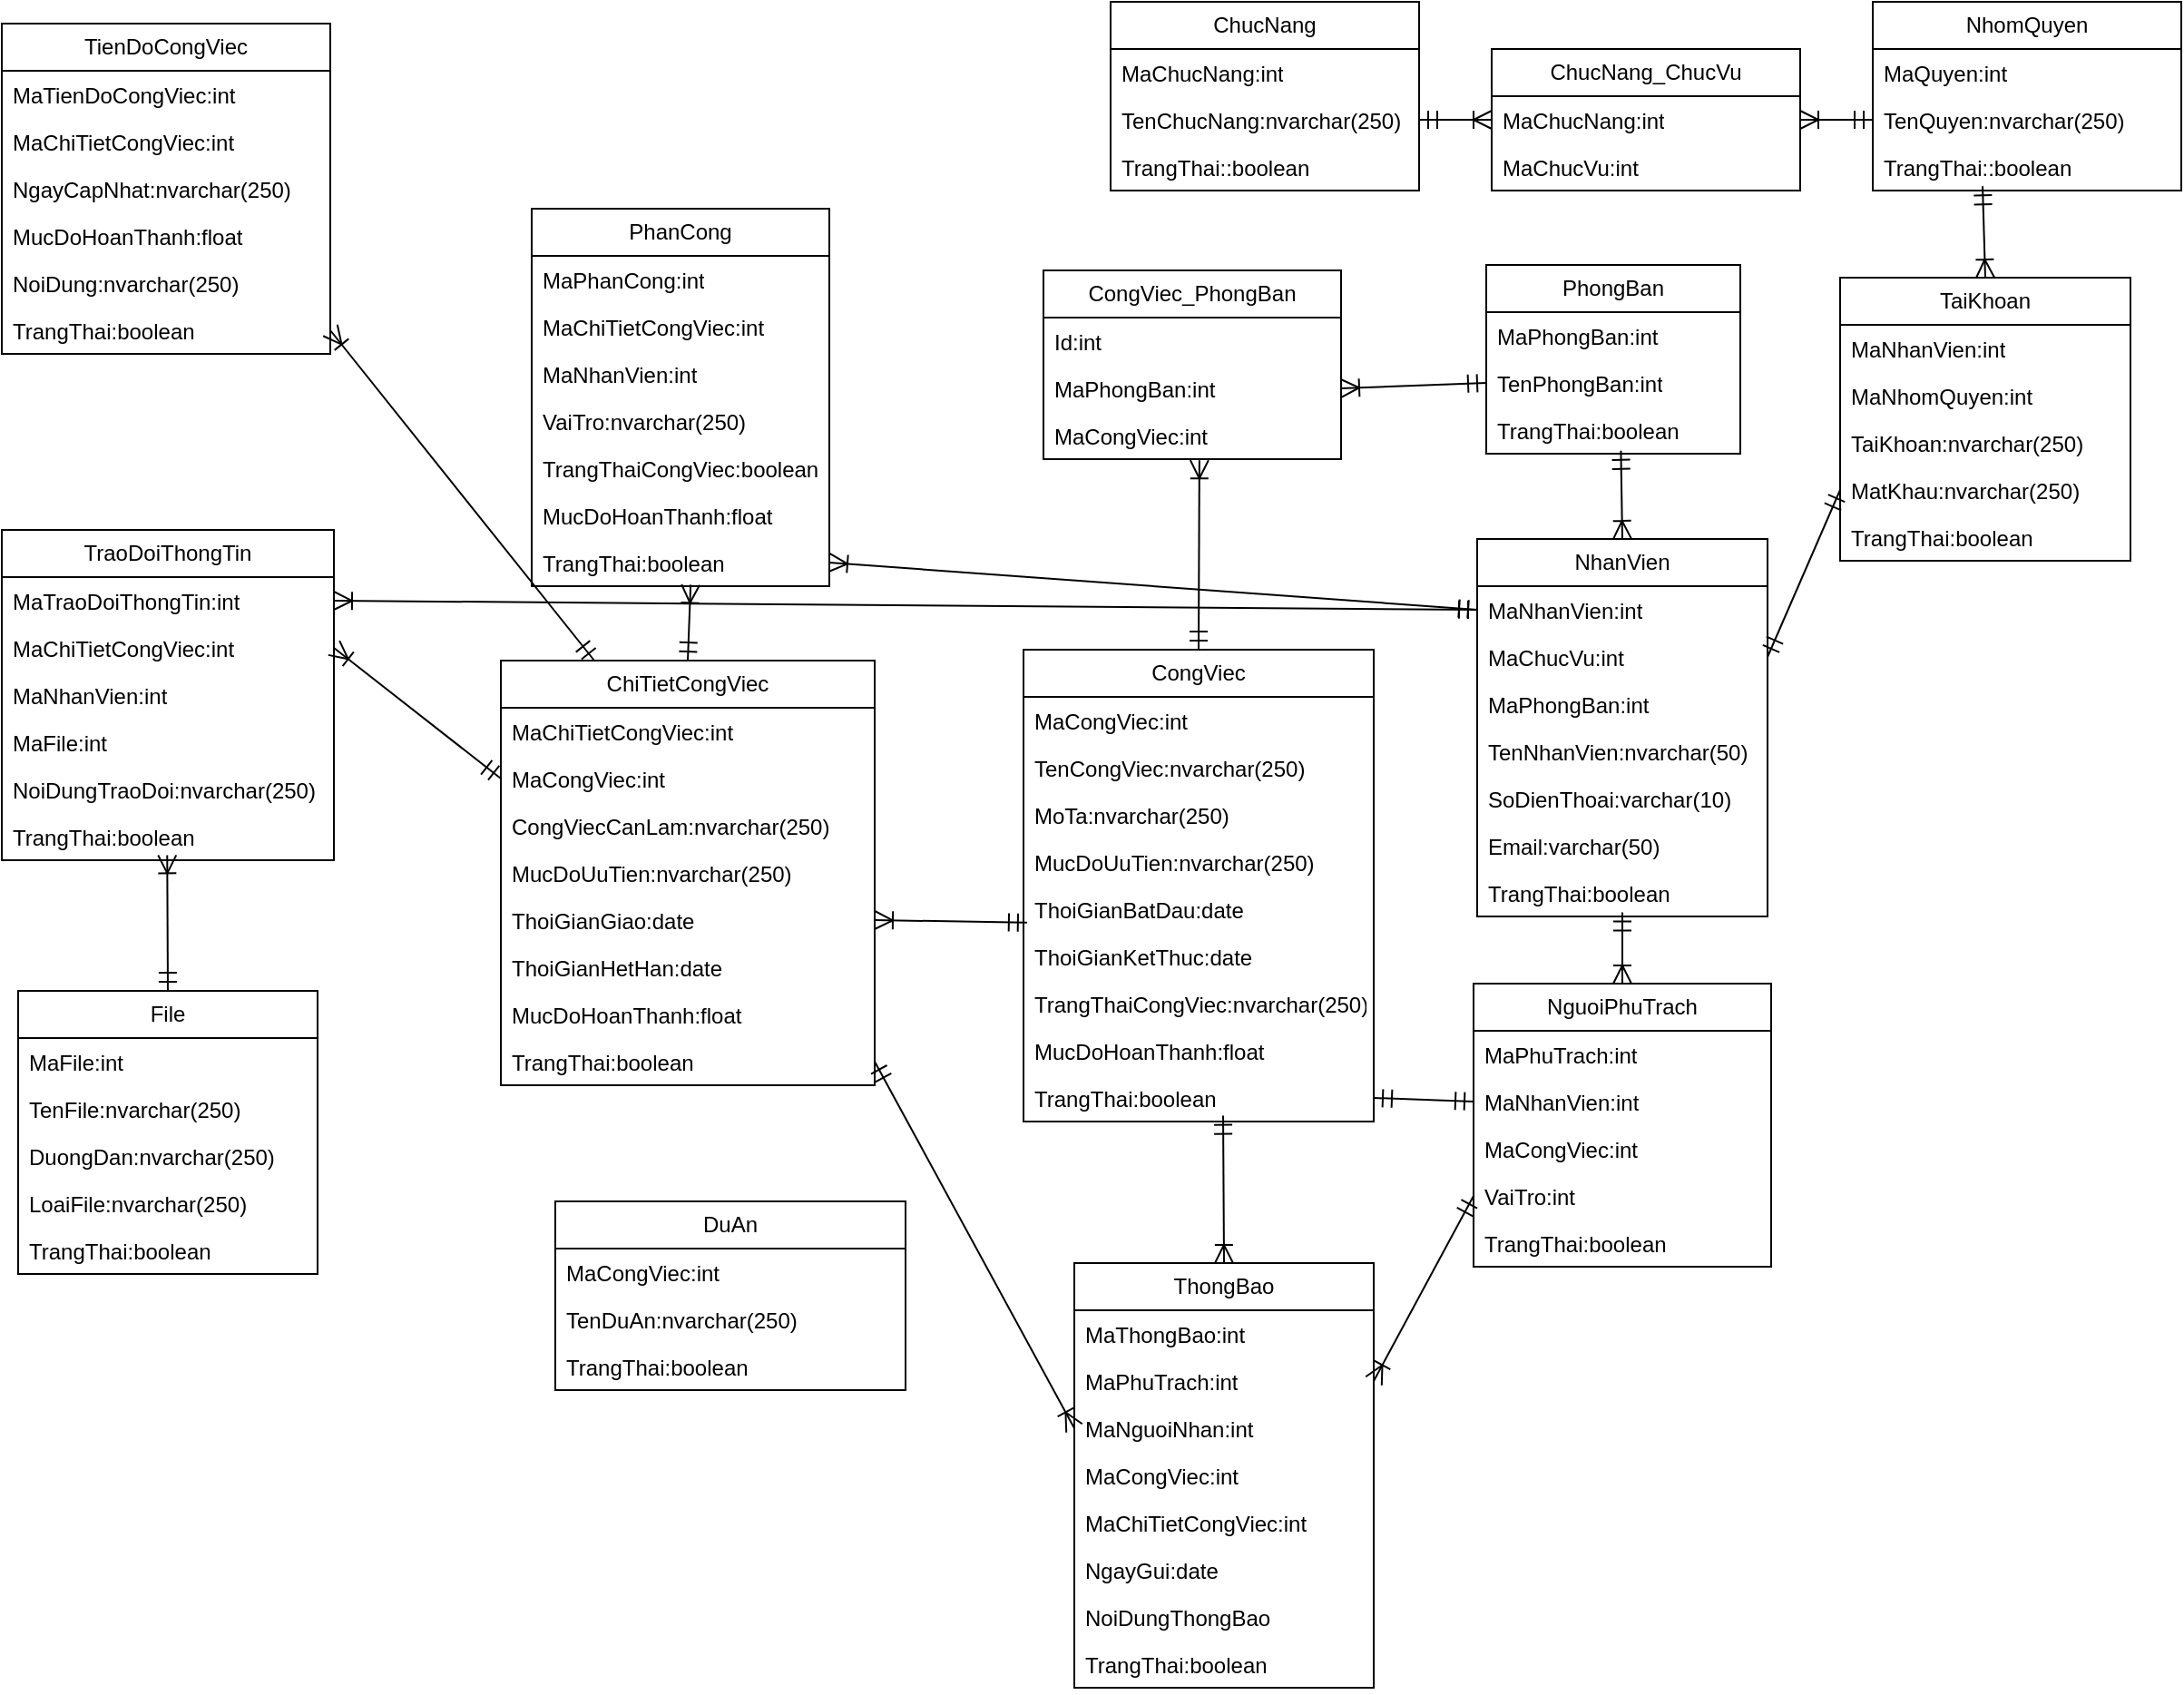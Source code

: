 <mxfile version="24.7.15">
  <diagram name="Trang-1" id="C-tgxgAVF5Ouf7KuxYOn">
    <mxGraphModel dx="2206" dy="981" grid="0" gridSize="10" guides="1" tooltips="1" connect="1" arrows="1" fold="1" page="0" pageScale="1" pageWidth="827" pageHeight="1169" math="0" shadow="0">
      <root>
        <mxCell id="0" />
        <mxCell id="1" parent="0" />
        <mxCell id="ZC5v_0BSbkfHpD8rnW3x-1" value="TaiKhoan" style="swimlane;fontStyle=0;childLayout=stackLayout;horizontal=1;startSize=26;fillColor=none;horizontalStack=0;resizeParent=1;resizeParentMax=0;resizeLast=0;collapsible=1;marginBottom=0;whiteSpace=wrap;html=1;" parent="1" vertex="1">
          <mxGeometry x="-158" y="-158" width="160" height="156" as="geometry" />
        </mxCell>
        <mxCell id="ZC5v_0BSbkfHpD8rnW3x-2" value="MaNhanVien:int" style="text;strokeColor=none;fillColor=none;align=left;verticalAlign=top;spacingLeft=4;spacingRight=4;overflow=hidden;rotatable=0;points=[[0,0.5],[1,0.5]];portConstraint=eastwest;whiteSpace=wrap;html=1;" parent="ZC5v_0BSbkfHpD8rnW3x-1" vertex="1">
          <mxGeometry y="26" width="160" height="26" as="geometry" />
        </mxCell>
        <mxCell id="ZC5v_0BSbkfHpD8rnW3x-3" value="MaNhomQuyen:int" style="text;strokeColor=none;fillColor=none;align=left;verticalAlign=top;spacingLeft=4;spacingRight=4;overflow=hidden;rotatable=0;points=[[0,0.5],[1,0.5]];portConstraint=eastwest;whiteSpace=wrap;html=1;" parent="ZC5v_0BSbkfHpD8rnW3x-1" vertex="1">
          <mxGeometry y="52" width="160" height="26" as="geometry" />
        </mxCell>
        <mxCell id="ZC5v_0BSbkfHpD8rnW3x-4" value="TaiKhoan:nvarchar(250)" style="text;strokeColor=none;fillColor=none;align=left;verticalAlign=top;spacingLeft=4;spacingRight=4;overflow=hidden;rotatable=0;points=[[0,0.5],[1,0.5]];portConstraint=eastwest;whiteSpace=wrap;html=1;" parent="ZC5v_0BSbkfHpD8rnW3x-1" vertex="1">
          <mxGeometry y="78" width="160" height="26" as="geometry" />
        </mxCell>
        <mxCell id="ZC5v_0BSbkfHpD8rnW3x-5" value="MatKhau:nvarchar(250)" style="text;strokeColor=none;fillColor=none;align=left;verticalAlign=top;spacingLeft=4;spacingRight=4;overflow=hidden;rotatable=0;points=[[0,0.5],[1,0.5]];portConstraint=eastwest;whiteSpace=wrap;html=1;" parent="ZC5v_0BSbkfHpD8rnW3x-1" vertex="1">
          <mxGeometry y="104" width="160" height="26" as="geometry" />
        </mxCell>
        <mxCell id="ZC5v_0BSbkfHpD8rnW3x-6" value="TrangThai:boolean" style="text;strokeColor=none;fillColor=none;align=left;verticalAlign=top;spacingLeft=4;spacingRight=4;overflow=hidden;rotatable=0;points=[[0,0.5],[1,0.5]];portConstraint=eastwest;whiteSpace=wrap;html=1;" parent="ZC5v_0BSbkfHpD8rnW3x-1" vertex="1">
          <mxGeometry y="130" width="160" height="26" as="geometry" />
        </mxCell>
        <mxCell id="ZC5v_0BSbkfHpD8rnW3x-16" value="PhongBan" style="swimlane;fontStyle=0;childLayout=stackLayout;horizontal=1;startSize=26;fillColor=none;horizontalStack=0;resizeParent=1;resizeParentMax=0;resizeLast=0;collapsible=1;marginBottom=0;whiteSpace=wrap;html=1;" parent="1" vertex="1">
          <mxGeometry x="-353" y="-165" width="140" height="104" as="geometry" />
        </mxCell>
        <mxCell id="ZC5v_0BSbkfHpD8rnW3x-17" value="MaPhongBan:int" style="text;strokeColor=none;fillColor=none;align=left;verticalAlign=top;spacingLeft=4;spacingRight=4;overflow=hidden;rotatable=0;points=[[0,0.5],[1,0.5]];portConstraint=eastwest;whiteSpace=wrap;html=1;" parent="ZC5v_0BSbkfHpD8rnW3x-16" vertex="1">
          <mxGeometry y="26" width="140" height="26" as="geometry" />
        </mxCell>
        <mxCell id="ZC5v_0BSbkfHpD8rnW3x-18" value="TenPhongBan:int" style="text;strokeColor=none;fillColor=none;align=left;verticalAlign=top;spacingLeft=4;spacingRight=4;overflow=hidden;rotatable=0;points=[[0,0.5],[1,0.5]];portConstraint=eastwest;whiteSpace=wrap;html=1;" parent="ZC5v_0BSbkfHpD8rnW3x-16" vertex="1">
          <mxGeometry y="52" width="140" height="26" as="geometry" />
        </mxCell>
        <mxCell id="ZC5v_0BSbkfHpD8rnW3x-19" value="TrangThai:boolean" style="text;strokeColor=none;fillColor=none;align=left;verticalAlign=top;spacingLeft=4;spacingRight=4;overflow=hidden;rotatable=0;points=[[0,0.5],[1,0.5]];portConstraint=eastwest;whiteSpace=wrap;html=1;" parent="ZC5v_0BSbkfHpD8rnW3x-16" vertex="1">
          <mxGeometry y="78" width="140" height="26" as="geometry" />
        </mxCell>
        <mxCell id="ZC5v_0BSbkfHpD8rnW3x-20" style="edgeStyle=none;curved=1;rounded=0;orthogonalLoop=1;jettySize=auto;html=1;entryX=1;entryY=0.5;entryDx=0;entryDy=0;fontSize=12;startSize=8;endSize=8;" parent="ZC5v_0BSbkfHpD8rnW3x-16" source="ZC5v_0BSbkfHpD8rnW3x-18" target="ZC5v_0BSbkfHpD8rnW3x-18" edge="1">
          <mxGeometry relative="1" as="geometry" />
        </mxCell>
        <mxCell id="ZC5v_0BSbkfHpD8rnW3x-21" value="CongViec" style="swimlane;fontStyle=0;childLayout=stackLayout;horizontal=1;startSize=26;fillColor=none;horizontalStack=0;resizeParent=1;resizeParentMax=0;resizeLast=0;collapsible=1;marginBottom=0;whiteSpace=wrap;html=1;" parent="1" vertex="1">
          <mxGeometry x="-608" y="47" width="193" height="260" as="geometry" />
        </mxCell>
        <mxCell id="ZC5v_0BSbkfHpD8rnW3x-22" value="MaCongViec:int" style="text;strokeColor=none;fillColor=none;align=left;verticalAlign=top;spacingLeft=4;spacingRight=4;overflow=hidden;rotatable=0;points=[[0,0.5],[1,0.5]];portConstraint=eastwest;whiteSpace=wrap;html=1;" parent="ZC5v_0BSbkfHpD8rnW3x-21" vertex="1">
          <mxGeometry y="26" width="193" height="26" as="geometry" />
        </mxCell>
        <mxCell id="ZC5v_0BSbkfHpD8rnW3x-23" value="TenCongViec:nvarchar(250)" style="text;strokeColor=none;fillColor=none;align=left;verticalAlign=top;spacingLeft=4;spacingRight=4;overflow=hidden;rotatable=0;points=[[0,0.5],[1,0.5]];portConstraint=eastwest;whiteSpace=wrap;html=1;" parent="ZC5v_0BSbkfHpD8rnW3x-21" vertex="1">
          <mxGeometry y="52" width="193" height="26" as="geometry" />
        </mxCell>
        <mxCell id="ZC5v_0BSbkfHpD8rnW3x-24" value="MoTa:nvarchar(250)" style="text;strokeColor=none;fillColor=none;align=left;verticalAlign=top;spacingLeft=4;spacingRight=4;overflow=hidden;rotatable=0;points=[[0,0.5],[1,0.5]];portConstraint=eastwest;whiteSpace=wrap;html=1;" parent="ZC5v_0BSbkfHpD8rnW3x-21" vertex="1">
          <mxGeometry y="78" width="193" height="26" as="geometry" />
        </mxCell>
        <mxCell id="ZC5v_0BSbkfHpD8rnW3x-25" value="MucDoUuTien:nvarchar(250)" style="text;strokeColor=none;fillColor=none;align=left;verticalAlign=top;spacingLeft=4;spacingRight=4;overflow=hidden;rotatable=0;points=[[0,0.5],[1,0.5]];portConstraint=eastwest;whiteSpace=wrap;html=1;" parent="ZC5v_0BSbkfHpD8rnW3x-21" vertex="1">
          <mxGeometry y="104" width="193" height="26" as="geometry" />
        </mxCell>
        <mxCell id="ZC5v_0BSbkfHpD8rnW3x-26" value="ThoiGianBatDau:date" style="text;strokeColor=none;fillColor=none;align=left;verticalAlign=top;spacingLeft=4;spacingRight=4;overflow=hidden;rotatable=0;points=[[0,0.5],[1,0.5]];portConstraint=eastwest;whiteSpace=wrap;html=1;" parent="ZC5v_0BSbkfHpD8rnW3x-21" vertex="1">
          <mxGeometry y="130" width="193" height="26" as="geometry" />
        </mxCell>
        <mxCell id="ZC5v_0BSbkfHpD8rnW3x-27" value="ThoiGianKetThuc:date" style="text;strokeColor=none;fillColor=none;align=left;verticalAlign=top;spacingLeft=4;spacingRight=4;overflow=hidden;rotatable=0;points=[[0,0.5],[1,0.5]];portConstraint=eastwest;whiteSpace=wrap;html=1;" parent="ZC5v_0BSbkfHpD8rnW3x-21" vertex="1">
          <mxGeometry y="156" width="193" height="26" as="geometry" />
        </mxCell>
        <mxCell id="ZC5v_0BSbkfHpD8rnW3x-28" value="TrangThaiCongViec:nvarchar(250)" style="text;strokeColor=none;fillColor=none;align=left;verticalAlign=top;spacingLeft=4;spacingRight=4;overflow=hidden;rotatable=0;points=[[0,0.5],[1,0.5]];portConstraint=eastwest;whiteSpace=wrap;html=1;" parent="ZC5v_0BSbkfHpD8rnW3x-21" vertex="1">
          <mxGeometry y="182" width="193" height="26" as="geometry" />
        </mxCell>
        <mxCell id="ZC5v_0BSbkfHpD8rnW3x-29" value="MucDoHoanThanh:float" style="text;strokeColor=none;fillColor=none;align=left;verticalAlign=top;spacingLeft=4;spacingRight=4;overflow=hidden;rotatable=0;points=[[0,0.5],[1,0.5]];portConstraint=eastwest;whiteSpace=wrap;html=1;" parent="ZC5v_0BSbkfHpD8rnW3x-21" vertex="1">
          <mxGeometry y="208" width="193" height="26" as="geometry" />
        </mxCell>
        <mxCell id="ZC5v_0BSbkfHpD8rnW3x-30" value="TrangThai:boolean" style="text;strokeColor=none;fillColor=none;align=left;verticalAlign=top;spacingLeft=4;spacingRight=4;overflow=hidden;rotatable=0;points=[[0,0.5],[1,0.5]];portConstraint=eastwest;whiteSpace=wrap;html=1;" parent="ZC5v_0BSbkfHpD8rnW3x-21" vertex="1">
          <mxGeometry y="234" width="193" height="26" as="geometry" />
        </mxCell>
        <mxCell id="ZC5v_0BSbkfHpD8rnW3x-60" value="ChucNang" style="swimlane;fontStyle=0;childLayout=stackLayout;horizontal=1;startSize=26;fillColor=none;horizontalStack=0;resizeParent=1;resizeParentMax=0;resizeLast=0;collapsible=1;marginBottom=0;whiteSpace=wrap;html=1;" parent="1" vertex="1">
          <mxGeometry x="-560" y="-310" width="170" height="104" as="geometry" />
        </mxCell>
        <mxCell id="ZC5v_0BSbkfHpD8rnW3x-61" value="MaChucNang:int" style="text;strokeColor=none;fillColor=none;align=left;verticalAlign=top;spacingLeft=4;spacingRight=4;overflow=hidden;rotatable=0;points=[[0,0.5],[1,0.5]];portConstraint=eastwest;whiteSpace=wrap;html=1;" parent="ZC5v_0BSbkfHpD8rnW3x-60" vertex="1">
          <mxGeometry y="26" width="170" height="26" as="geometry" />
        </mxCell>
        <mxCell id="ZC5v_0BSbkfHpD8rnW3x-62" value="TenChucNang:nvarchar(250)" style="text;strokeColor=none;fillColor=none;align=left;verticalAlign=top;spacingLeft=4;spacingRight=4;overflow=hidden;rotatable=0;points=[[0,0.5],[1,0.5]];portConstraint=eastwest;whiteSpace=wrap;html=1;" parent="ZC5v_0BSbkfHpD8rnW3x-60" vertex="1">
          <mxGeometry y="52" width="170" height="26" as="geometry" />
        </mxCell>
        <mxCell id="ZC5v_0BSbkfHpD8rnW3x-63" value="TrangThai::boolean" style="text;strokeColor=none;fillColor=none;align=left;verticalAlign=top;spacingLeft=4;spacingRight=4;overflow=hidden;rotatable=0;points=[[0,0.5],[1,0.5]];portConstraint=eastwest;whiteSpace=wrap;html=1;" parent="ZC5v_0BSbkfHpD8rnW3x-60" vertex="1">
          <mxGeometry y="78" width="170" height="26" as="geometry" />
        </mxCell>
        <mxCell id="ZC5v_0BSbkfHpD8rnW3x-64" value="ChucNang_ChucVu" style="swimlane;fontStyle=0;childLayout=stackLayout;horizontal=1;startSize=26;fillColor=none;horizontalStack=0;resizeParent=1;resizeParentMax=0;resizeLast=0;collapsible=1;marginBottom=0;whiteSpace=wrap;html=1;" parent="1" vertex="1">
          <mxGeometry x="-350" y="-284" width="170" height="78" as="geometry" />
        </mxCell>
        <mxCell id="ZC5v_0BSbkfHpD8rnW3x-65" value="MaChucNang:int" style="text;strokeColor=none;fillColor=none;align=left;verticalAlign=top;spacingLeft=4;spacingRight=4;overflow=hidden;rotatable=0;points=[[0,0.5],[1,0.5]];portConstraint=eastwest;whiteSpace=wrap;html=1;" parent="ZC5v_0BSbkfHpD8rnW3x-64" vertex="1">
          <mxGeometry y="26" width="170" height="26" as="geometry" />
        </mxCell>
        <mxCell id="ZC5v_0BSbkfHpD8rnW3x-66" value="MaChucVu:int" style="text;strokeColor=none;fillColor=none;align=left;verticalAlign=top;spacingLeft=4;spacingRight=4;overflow=hidden;rotatable=0;points=[[0,0.5],[1,0.5]];portConstraint=eastwest;whiteSpace=wrap;html=1;" parent="ZC5v_0BSbkfHpD8rnW3x-64" vertex="1">
          <mxGeometry y="52" width="170" height="26" as="geometry" />
        </mxCell>
        <mxCell id="ZC5v_0BSbkfHpD8rnW3x-67" value="NhomQuyen" style="swimlane;fontStyle=0;childLayout=stackLayout;horizontal=1;startSize=26;fillColor=none;horizontalStack=0;resizeParent=1;resizeParentMax=0;resizeLast=0;collapsible=1;marginBottom=0;whiteSpace=wrap;html=1;" parent="1" vertex="1">
          <mxGeometry x="-140" y="-310" width="170" height="104" as="geometry" />
        </mxCell>
        <mxCell id="ZC5v_0BSbkfHpD8rnW3x-68" value="MaQuyen:int" style="text;strokeColor=none;fillColor=none;align=left;verticalAlign=top;spacingLeft=4;spacingRight=4;overflow=hidden;rotatable=0;points=[[0,0.5],[1,0.5]];portConstraint=eastwest;whiteSpace=wrap;html=1;" parent="ZC5v_0BSbkfHpD8rnW3x-67" vertex="1">
          <mxGeometry y="26" width="170" height="26" as="geometry" />
        </mxCell>
        <mxCell id="ZC5v_0BSbkfHpD8rnW3x-69" value="TenQuyen:nvarchar(250)" style="text;strokeColor=none;fillColor=none;align=left;verticalAlign=top;spacingLeft=4;spacingRight=4;overflow=hidden;rotatable=0;points=[[0,0.5],[1,0.5]];portConstraint=eastwest;whiteSpace=wrap;html=1;" parent="ZC5v_0BSbkfHpD8rnW3x-67" vertex="1">
          <mxGeometry y="52" width="170" height="26" as="geometry" />
        </mxCell>
        <mxCell id="ZC5v_0BSbkfHpD8rnW3x-70" value="TrangThai::boolean" style="text;strokeColor=none;fillColor=none;align=left;verticalAlign=top;spacingLeft=4;spacingRight=4;overflow=hidden;rotatable=0;points=[[0,0.5],[1,0.5]];portConstraint=eastwest;whiteSpace=wrap;html=1;" parent="ZC5v_0BSbkfHpD8rnW3x-67" vertex="1">
          <mxGeometry y="78" width="170" height="26" as="geometry" />
        </mxCell>
        <mxCell id="ZC5v_0BSbkfHpD8rnW3x-71" style="edgeStyle=none;curved=1;rounded=0;orthogonalLoop=1;jettySize=auto;html=1;exitX=1;exitY=0.5;exitDx=0;exitDy=0;entryX=0;entryY=0.5;entryDx=0;entryDy=0;fontSize=12;startSize=8;endSize=8;endArrow=ERoneToMany;endFill=0;startArrow=ERmandOne;startFill=0;" parent="1" source="ZC5v_0BSbkfHpD8rnW3x-62" target="ZC5v_0BSbkfHpD8rnW3x-65" edge="1">
          <mxGeometry relative="1" as="geometry" />
        </mxCell>
        <mxCell id="ZC5v_0BSbkfHpD8rnW3x-72" style="edgeStyle=none;curved=1;rounded=0;orthogonalLoop=1;jettySize=auto;html=1;exitX=1;exitY=0.5;exitDx=0;exitDy=0;entryX=0;entryY=0.5;entryDx=0;entryDy=0;fontSize=12;startSize=8;endSize=8;endArrow=ERmandOne;endFill=0;startArrow=ERoneToMany;startFill=0;" parent="1" source="ZC5v_0BSbkfHpD8rnW3x-65" target="ZC5v_0BSbkfHpD8rnW3x-69" edge="1">
          <mxGeometry relative="1" as="geometry" />
        </mxCell>
        <mxCell id="ZC5v_0BSbkfHpD8rnW3x-73" style="edgeStyle=none;curved=1;rounded=0;orthogonalLoop=1;jettySize=auto;html=1;exitX=0.5;exitY=0;exitDx=0;exitDy=0;entryX=0.356;entryY=0.908;entryDx=0;entryDy=0;entryPerimeter=0;fontSize=12;startSize=8;endSize=8;endArrow=ERmandOne;endFill=0;startArrow=ERoneToMany;startFill=0;" parent="1" source="ZC5v_0BSbkfHpD8rnW3x-1" target="ZC5v_0BSbkfHpD8rnW3x-70" edge="1">
          <mxGeometry relative="1" as="geometry" />
        </mxCell>
        <mxCell id="ZC5v_0BSbkfHpD8rnW3x-108" value="CongViec_PhongBan" style="swimlane;fontStyle=0;childLayout=stackLayout;horizontal=1;startSize=26;fillColor=none;horizontalStack=0;resizeParent=1;resizeParentMax=0;resizeLast=0;collapsible=1;marginBottom=0;whiteSpace=wrap;html=1;" parent="1" vertex="1">
          <mxGeometry x="-597" y="-162" width="164" height="104" as="geometry">
            <mxRectangle x="280" y="562" width="100" height="30" as="alternateBounds" />
          </mxGeometry>
        </mxCell>
        <mxCell id="ZC5v_0BSbkfHpD8rnW3x-109" value="Id:int" style="text;strokeColor=none;fillColor=none;align=left;verticalAlign=top;spacingLeft=4;spacingRight=4;overflow=hidden;rotatable=0;points=[[0,0.5],[1,0.5]];portConstraint=eastwest;whiteSpace=wrap;html=1;" parent="ZC5v_0BSbkfHpD8rnW3x-108" vertex="1">
          <mxGeometry y="26" width="164" height="26" as="geometry" />
        </mxCell>
        <mxCell id="ZC5v_0BSbkfHpD8rnW3x-111" value="MaPhongBan:int" style="text;strokeColor=none;fillColor=none;align=left;verticalAlign=top;spacingLeft=4;spacingRight=4;overflow=hidden;rotatable=0;points=[[0,0.5],[1,0.5]];portConstraint=eastwest;whiteSpace=wrap;html=1;" parent="ZC5v_0BSbkfHpD8rnW3x-108" vertex="1">
          <mxGeometry y="52" width="164" height="26" as="geometry" />
        </mxCell>
        <mxCell id="ZC5v_0BSbkfHpD8rnW3x-112" value="MaCongViec:int" style="text;strokeColor=none;fillColor=none;align=left;verticalAlign=top;spacingLeft=4;spacingRight=4;overflow=hidden;rotatable=0;points=[[0,0.5],[1,0.5]];portConstraint=eastwest;whiteSpace=wrap;html=1;" parent="ZC5v_0BSbkfHpD8rnW3x-108" vertex="1">
          <mxGeometry y="78" width="164" height="26" as="geometry" />
        </mxCell>
        <mxCell id="ZC5v_0BSbkfHpD8rnW3x-113" style="edgeStyle=none;curved=1;rounded=0;orthogonalLoop=1;jettySize=auto;html=1;exitX=0.5;exitY=0;exitDx=0;exitDy=0;entryX=0.524;entryY=1.023;entryDx=0;entryDy=0;entryPerimeter=0;fontSize=12;startSize=8;endSize=8;endArrow=ERoneToMany;endFill=0;startArrow=ERmandOne;startFill=0;" parent="1" source="ZC5v_0BSbkfHpD8rnW3x-21" target="ZC5v_0BSbkfHpD8rnW3x-112" edge="1">
          <mxGeometry relative="1" as="geometry" />
        </mxCell>
        <mxCell id="ZC5v_0BSbkfHpD8rnW3x-115" value="NhanVien" style="swimlane;fontStyle=0;childLayout=stackLayout;horizontal=1;startSize=26;fillColor=none;horizontalStack=0;resizeParent=1;resizeParentMax=0;resizeLast=0;collapsible=1;marginBottom=0;whiteSpace=wrap;html=1;" parent="1" vertex="1">
          <mxGeometry x="-358" y="-14" width="160" height="208" as="geometry" />
        </mxCell>
        <mxCell id="ZC5v_0BSbkfHpD8rnW3x-116" value="MaNhanVien:int" style="text;strokeColor=none;fillColor=none;align=left;verticalAlign=top;spacingLeft=4;spacingRight=4;overflow=hidden;rotatable=0;points=[[0,0.5],[1,0.5]];portConstraint=eastwest;whiteSpace=wrap;html=1;" parent="ZC5v_0BSbkfHpD8rnW3x-115" vertex="1">
          <mxGeometry y="26" width="160" height="26" as="geometry" />
        </mxCell>
        <mxCell id="ZC5v_0BSbkfHpD8rnW3x-117" value="MaChucVu:int" style="text;strokeColor=none;fillColor=none;align=left;verticalAlign=top;spacingLeft=4;spacingRight=4;overflow=hidden;rotatable=0;points=[[0,0.5],[1,0.5]];portConstraint=eastwest;whiteSpace=wrap;html=1;" parent="ZC5v_0BSbkfHpD8rnW3x-115" vertex="1">
          <mxGeometry y="52" width="160" height="26" as="geometry" />
        </mxCell>
        <mxCell id="ZC5v_0BSbkfHpD8rnW3x-118" value="MaPhongBan:int" style="text;strokeColor=none;fillColor=none;align=left;verticalAlign=top;spacingLeft=4;spacingRight=4;overflow=hidden;rotatable=0;points=[[0,0.5],[1,0.5]];portConstraint=eastwest;whiteSpace=wrap;html=1;" parent="ZC5v_0BSbkfHpD8rnW3x-115" vertex="1">
          <mxGeometry y="78" width="160" height="26" as="geometry" />
        </mxCell>
        <mxCell id="ZC5v_0BSbkfHpD8rnW3x-119" value="TenNhanVien:nvarchar(50)" style="text;strokeColor=none;fillColor=none;align=left;verticalAlign=top;spacingLeft=4;spacingRight=4;overflow=hidden;rotatable=0;points=[[0,0.5],[1,0.5]];portConstraint=eastwest;whiteSpace=wrap;html=1;" parent="ZC5v_0BSbkfHpD8rnW3x-115" vertex="1">
          <mxGeometry y="104" width="160" height="26" as="geometry" />
        </mxCell>
        <mxCell id="ZC5v_0BSbkfHpD8rnW3x-120" value="SoDienThoai:varchar(10)" style="text;strokeColor=none;fillColor=none;align=left;verticalAlign=top;spacingLeft=4;spacingRight=4;overflow=hidden;rotatable=0;points=[[0,0.5],[1,0.5]];portConstraint=eastwest;whiteSpace=wrap;html=1;" parent="ZC5v_0BSbkfHpD8rnW3x-115" vertex="1">
          <mxGeometry y="130" width="160" height="26" as="geometry" />
        </mxCell>
        <mxCell id="ZC5v_0BSbkfHpD8rnW3x-121" value="Email:varchar(50)" style="text;strokeColor=none;fillColor=none;align=left;verticalAlign=top;spacingLeft=4;spacingRight=4;overflow=hidden;rotatable=0;points=[[0,0.5],[1,0.5]];portConstraint=eastwest;whiteSpace=wrap;html=1;" parent="ZC5v_0BSbkfHpD8rnW3x-115" vertex="1">
          <mxGeometry y="156" width="160" height="26" as="geometry" />
        </mxCell>
        <mxCell id="ZC5v_0BSbkfHpD8rnW3x-122" value="TrangThai:boolean" style="text;strokeColor=none;fillColor=none;align=left;verticalAlign=top;spacingLeft=4;spacingRight=4;overflow=hidden;rotatable=0;points=[[0,0.5],[1,0.5]];portConstraint=eastwest;whiteSpace=wrap;html=1;" parent="ZC5v_0BSbkfHpD8rnW3x-115" vertex="1">
          <mxGeometry y="182" width="160" height="26" as="geometry" />
        </mxCell>
        <mxCell id="ZC5v_0BSbkfHpD8rnW3x-124" style="edgeStyle=none;curved=1;rounded=0;orthogonalLoop=1;jettySize=auto;html=1;exitX=0.5;exitY=0;exitDx=0;exitDy=0;entryX=0.53;entryY=0.938;entryDx=0;entryDy=0;entryPerimeter=0;fontSize=12;startSize=8;endSize=8;startArrow=ERoneToMany;startFill=0;endArrow=ERmandOne;endFill=0;" parent="1" source="ZC5v_0BSbkfHpD8rnW3x-115" target="ZC5v_0BSbkfHpD8rnW3x-19" edge="1">
          <mxGeometry relative="1" as="geometry" />
        </mxCell>
        <mxCell id="ZC5v_0BSbkfHpD8rnW3x-125" style="edgeStyle=none;curved=1;rounded=0;orthogonalLoop=1;jettySize=auto;html=1;exitX=1;exitY=0.5;exitDx=0;exitDy=0;entryX=0;entryY=0.5;entryDx=0;entryDy=0;fontSize=12;startSize=8;endSize=8;startArrow=ERoneToMany;startFill=0;endArrow=ERmandOne;endFill=0;" parent="1" target="ZC5v_0BSbkfHpD8rnW3x-18" edge="1">
          <mxGeometry relative="1" as="geometry">
            <mxPoint x="-433" y="-97" as="sourcePoint" />
          </mxGeometry>
        </mxCell>
        <mxCell id="ZC5v_0BSbkfHpD8rnW3x-126" style="edgeStyle=none;curved=1;rounded=0;orthogonalLoop=1;jettySize=auto;html=1;exitX=0;exitY=0.5;exitDx=0;exitDy=0;entryX=1;entryY=0.5;entryDx=0;entryDy=0;fontSize=12;startSize=8;endSize=8;startArrow=ERmandOne;startFill=0;endArrow=ERmandOne;endFill=0;" parent="1" source="ZC5v_0BSbkfHpD8rnW3x-5" target="ZC5v_0BSbkfHpD8rnW3x-117" edge="1">
          <mxGeometry relative="1" as="geometry" />
        </mxCell>
        <mxCell id="ZC5v_0BSbkfHpD8rnW3x-127" value="ChiTietCongViec" style="swimlane;fontStyle=0;childLayout=stackLayout;horizontal=1;startSize=26;fillColor=none;horizontalStack=0;resizeParent=1;resizeParentMax=0;resizeLast=0;collapsible=1;marginBottom=0;whiteSpace=wrap;html=1;" parent="1" vertex="1">
          <mxGeometry x="-896" y="53" width="206" height="234" as="geometry" />
        </mxCell>
        <mxCell id="ZC5v_0BSbkfHpD8rnW3x-137" value="MaChiTietCongViec:int" style="text;strokeColor=none;fillColor=none;align=left;verticalAlign=top;spacingLeft=4;spacingRight=4;overflow=hidden;rotatable=0;points=[[0,0.5],[1,0.5]];portConstraint=eastwest;whiteSpace=wrap;html=1;" parent="ZC5v_0BSbkfHpD8rnW3x-127" vertex="1">
          <mxGeometry y="26" width="206" height="26" as="geometry" />
        </mxCell>
        <mxCell id="ZC5v_0BSbkfHpD8rnW3x-128" value="MaCongViec:int" style="text;strokeColor=none;fillColor=none;align=left;verticalAlign=top;spacingLeft=4;spacingRight=4;overflow=hidden;rotatable=0;points=[[0,0.5],[1,0.5]];portConstraint=eastwest;whiteSpace=wrap;html=1;" parent="ZC5v_0BSbkfHpD8rnW3x-127" vertex="1">
          <mxGeometry y="52" width="206" height="26" as="geometry" />
        </mxCell>
        <mxCell id="ZC5v_0BSbkfHpD8rnW3x-129" value="CongViecCanLam:nvarchar(250)" style="text;strokeColor=none;fillColor=none;align=left;verticalAlign=top;spacingLeft=4;spacingRight=4;overflow=hidden;rotatable=0;points=[[0,0.5],[1,0.5]];portConstraint=eastwest;whiteSpace=wrap;html=1;" parent="ZC5v_0BSbkfHpD8rnW3x-127" vertex="1">
          <mxGeometry y="78" width="206" height="26" as="geometry" />
        </mxCell>
        <mxCell id="ZC5v_0BSbkfHpD8rnW3x-131" value="MucDoUuTien:nvarchar(250)" style="text;strokeColor=none;fillColor=none;align=left;verticalAlign=top;spacingLeft=4;spacingRight=4;overflow=hidden;rotatable=0;points=[[0,0.5],[1,0.5]];portConstraint=eastwest;whiteSpace=wrap;html=1;" parent="ZC5v_0BSbkfHpD8rnW3x-127" vertex="1">
          <mxGeometry y="104" width="206" height="26" as="geometry" />
        </mxCell>
        <mxCell id="ZC5v_0BSbkfHpD8rnW3x-132" value="ThoiGianGiao:date" style="text;strokeColor=none;fillColor=none;align=left;verticalAlign=top;spacingLeft=4;spacingRight=4;overflow=hidden;rotatable=0;points=[[0,0.5],[1,0.5]];portConstraint=eastwest;whiteSpace=wrap;html=1;" parent="ZC5v_0BSbkfHpD8rnW3x-127" vertex="1">
          <mxGeometry y="130" width="206" height="26" as="geometry" />
        </mxCell>
        <mxCell id="ZC5v_0BSbkfHpD8rnW3x-133" value="ThoiGianHetHan:date" style="text;strokeColor=none;fillColor=none;align=left;verticalAlign=top;spacingLeft=4;spacingRight=4;overflow=hidden;rotatable=0;points=[[0,0.5],[1,0.5]];portConstraint=eastwest;whiteSpace=wrap;html=1;" parent="ZC5v_0BSbkfHpD8rnW3x-127" vertex="1">
          <mxGeometry y="156" width="206" height="26" as="geometry" />
        </mxCell>
        <mxCell id="ZC5v_0BSbkfHpD8rnW3x-134" value="MucDoHoanThanh:float" style="text;strokeColor=none;fillColor=none;align=left;verticalAlign=top;spacingLeft=4;spacingRight=4;overflow=hidden;rotatable=0;points=[[0,0.5],[1,0.5]];portConstraint=eastwest;whiteSpace=wrap;html=1;" parent="ZC5v_0BSbkfHpD8rnW3x-127" vertex="1">
          <mxGeometry y="182" width="206" height="26" as="geometry" />
        </mxCell>
        <mxCell id="ZC5v_0BSbkfHpD8rnW3x-136" value="TrangThai:boolean" style="text;strokeColor=none;fillColor=none;align=left;verticalAlign=top;spacingLeft=4;spacingRight=4;overflow=hidden;rotatable=0;points=[[0,0.5],[1,0.5]];portConstraint=eastwest;whiteSpace=wrap;html=1;" parent="ZC5v_0BSbkfHpD8rnW3x-127" vertex="1">
          <mxGeometry y="208" width="206" height="26" as="geometry" />
        </mxCell>
        <mxCell id="ZC5v_0BSbkfHpD8rnW3x-138" style="edgeStyle=none;curved=1;rounded=0;orthogonalLoop=1;jettySize=auto;html=1;exitX=1;exitY=0.5;exitDx=0;exitDy=0;entryX=0.01;entryY=0.785;entryDx=0;entryDy=0;entryPerimeter=0;fontSize=12;startSize=8;endSize=8;startArrow=ERoneToMany;startFill=0;endArrow=ERmandOne;endFill=0;" parent="1" source="ZC5v_0BSbkfHpD8rnW3x-132" target="ZC5v_0BSbkfHpD8rnW3x-26" edge="1">
          <mxGeometry relative="1" as="geometry" />
        </mxCell>
        <mxCell id="ZC5v_0BSbkfHpD8rnW3x-139" value="PhanCong" style="swimlane;fontStyle=0;childLayout=stackLayout;horizontal=1;startSize=26;fillColor=none;horizontalStack=0;resizeParent=1;resizeParentMax=0;resizeLast=0;collapsible=1;marginBottom=0;whiteSpace=wrap;html=1;" parent="1" vertex="1">
          <mxGeometry x="-879" y="-196" width="164" height="208" as="geometry" />
        </mxCell>
        <mxCell id="ZC5v_0BSbkfHpD8rnW3x-140" value="MaPhanCong:int" style="text;strokeColor=none;fillColor=none;align=left;verticalAlign=top;spacingLeft=4;spacingRight=4;overflow=hidden;rotatable=0;points=[[0,0.5],[1,0.5]];portConstraint=eastwest;whiteSpace=wrap;html=1;" parent="ZC5v_0BSbkfHpD8rnW3x-139" vertex="1">
          <mxGeometry y="26" width="164" height="26" as="geometry" />
        </mxCell>
        <mxCell id="ZC5v_0BSbkfHpD8rnW3x-141" value="MaChiTietCongViec:int" style="text;strokeColor=none;fillColor=none;align=left;verticalAlign=top;spacingLeft=4;spacingRight=4;overflow=hidden;rotatable=0;points=[[0,0.5],[1,0.5]];portConstraint=eastwest;whiteSpace=wrap;html=1;" parent="ZC5v_0BSbkfHpD8rnW3x-139" vertex="1">
          <mxGeometry y="52" width="164" height="26" as="geometry" />
        </mxCell>
        <mxCell id="ZC5v_0BSbkfHpD8rnW3x-149" value="MaNhanVien:int" style="text;strokeColor=none;fillColor=none;align=left;verticalAlign=top;spacingLeft=4;spacingRight=4;overflow=hidden;rotatable=0;points=[[0,0.5],[1,0.5]];portConstraint=eastwest;whiteSpace=wrap;html=1;" parent="ZC5v_0BSbkfHpD8rnW3x-139" vertex="1">
          <mxGeometry y="78" width="164" height="26" as="geometry" />
        </mxCell>
        <mxCell id="ZC5v_0BSbkfHpD8rnW3x-221" value="VaiTro:nvarchar(250)" style="text;strokeColor=none;fillColor=none;align=left;verticalAlign=top;spacingLeft=4;spacingRight=4;overflow=hidden;rotatable=0;points=[[0,0.5],[1,0.5]];portConstraint=eastwest;whiteSpace=wrap;html=1;" parent="ZC5v_0BSbkfHpD8rnW3x-139" vertex="1">
          <mxGeometry y="104" width="164" height="26" as="geometry" />
        </mxCell>
        <mxCell id="ZC5v_0BSbkfHpD8rnW3x-220" value="TrangThaiCongViec:boolean" style="text;strokeColor=none;fillColor=none;align=left;verticalAlign=top;spacingLeft=4;spacingRight=4;overflow=hidden;rotatable=0;points=[[0,0.5],[1,0.5]];portConstraint=eastwest;whiteSpace=wrap;html=1;" parent="ZC5v_0BSbkfHpD8rnW3x-139" vertex="1">
          <mxGeometry y="130" width="164" height="26" as="geometry" />
        </mxCell>
        <mxCell id="ZC5v_0BSbkfHpD8rnW3x-223" value="MucDoHoanThanh:float" style="text;strokeColor=none;fillColor=none;align=left;verticalAlign=top;spacingLeft=4;spacingRight=4;overflow=hidden;rotatable=0;points=[[0,0.5],[1,0.5]];portConstraint=eastwest;whiteSpace=wrap;html=1;" parent="ZC5v_0BSbkfHpD8rnW3x-139" vertex="1">
          <mxGeometry y="156" width="164" height="26" as="geometry" />
        </mxCell>
        <mxCell id="ZC5v_0BSbkfHpD8rnW3x-151" value="TrangThai:boolean" style="text;strokeColor=none;fillColor=none;align=left;verticalAlign=top;spacingLeft=4;spacingRight=4;overflow=hidden;rotatable=0;points=[[0,0.5],[1,0.5]];portConstraint=eastwest;whiteSpace=wrap;html=1;" parent="ZC5v_0BSbkfHpD8rnW3x-139" vertex="1">
          <mxGeometry y="182" width="164" height="26" as="geometry" />
        </mxCell>
        <mxCell id="ZC5v_0BSbkfHpD8rnW3x-152" style="edgeStyle=none;curved=1;rounded=0;orthogonalLoop=1;jettySize=auto;html=1;exitX=1;exitY=0.5;exitDx=0;exitDy=0;entryX=0;entryY=0.5;entryDx=0;entryDy=0;fontSize=12;startSize=8;endSize=8;startArrow=ERoneToMany;startFill=0;endArrow=ERmandOne;endFill=0;" parent="1" source="ZC5v_0BSbkfHpD8rnW3x-151" target="ZC5v_0BSbkfHpD8rnW3x-116" edge="1">
          <mxGeometry relative="1" as="geometry" />
        </mxCell>
        <mxCell id="ZC5v_0BSbkfHpD8rnW3x-153" style="edgeStyle=none;curved=1;rounded=0;orthogonalLoop=1;jettySize=auto;html=1;exitX=0.5;exitY=0;exitDx=0;exitDy=0;entryX=0.534;entryY=0.969;entryDx=0;entryDy=0;entryPerimeter=0;fontSize=12;startSize=8;endSize=8;endArrow=ERoneToMany;endFill=0;startArrow=ERmandOne;startFill=0;" parent="1" source="ZC5v_0BSbkfHpD8rnW3x-127" target="ZC5v_0BSbkfHpD8rnW3x-151" edge="1">
          <mxGeometry relative="1" as="geometry" />
        </mxCell>
        <mxCell id="ZC5v_0BSbkfHpD8rnW3x-154" value="NguoiPhuTrach" style="swimlane;fontStyle=0;childLayout=stackLayout;horizontal=1;startSize=26;fillColor=none;horizontalStack=0;resizeParent=1;resizeParentMax=0;resizeLast=0;collapsible=1;marginBottom=0;whiteSpace=wrap;html=1;" parent="1" vertex="1">
          <mxGeometry x="-360" y="231" width="164" height="156" as="geometry" />
        </mxCell>
        <mxCell id="ZC5v_0BSbkfHpD8rnW3x-155" value="MaPhuTrach:int" style="text;strokeColor=none;fillColor=none;align=left;verticalAlign=top;spacingLeft=4;spacingRight=4;overflow=hidden;rotatable=0;points=[[0,0.5],[1,0.5]];portConstraint=eastwest;whiteSpace=wrap;html=1;" parent="ZC5v_0BSbkfHpD8rnW3x-154" vertex="1">
          <mxGeometry y="26" width="164" height="26" as="geometry" />
        </mxCell>
        <mxCell id="ZC5v_0BSbkfHpD8rnW3x-156" value="MaNhanVien:int" style="text;strokeColor=none;fillColor=none;align=left;verticalAlign=top;spacingLeft=4;spacingRight=4;overflow=hidden;rotatable=0;points=[[0,0.5],[1,0.5]];portConstraint=eastwest;whiteSpace=wrap;html=1;" parent="ZC5v_0BSbkfHpD8rnW3x-154" vertex="1">
          <mxGeometry y="52" width="164" height="26" as="geometry" />
        </mxCell>
        <mxCell id="ZC5v_0BSbkfHpD8rnW3x-157" value="MaCongViec:int" style="text;strokeColor=none;fillColor=none;align=left;verticalAlign=top;spacingLeft=4;spacingRight=4;overflow=hidden;rotatable=0;points=[[0,0.5],[1,0.5]];portConstraint=eastwest;whiteSpace=wrap;html=1;" parent="ZC5v_0BSbkfHpD8rnW3x-154" vertex="1">
          <mxGeometry y="78" width="164" height="26" as="geometry" />
        </mxCell>
        <mxCell id="ZC5v_0BSbkfHpD8rnW3x-160" value="VaiTro:int" style="text;strokeColor=none;fillColor=none;align=left;verticalAlign=top;spacingLeft=4;spacingRight=4;overflow=hidden;rotatable=0;points=[[0,0.5],[1,0.5]];portConstraint=eastwest;whiteSpace=wrap;html=1;" parent="ZC5v_0BSbkfHpD8rnW3x-154" vertex="1">
          <mxGeometry y="104" width="164" height="26" as="geometry" />
        </mxCell>
        <mxCell id="ZC5v_0BSbkfHpD8rnW3x-158" value="TrangThai:boolean" style="text;strokeColor=none;fillColor=none;align=left;verticalAlign=top;spacingLeft=4;spacingRight=4;overflow=hidden;rotatable=0;points=[[0,0.5],[1,0.5]];portConstraint=eastwest;whiteSpace=wrap;html=1;" parent="ZC5v_0BSbkfHpD8rnW3x-154" vertex="1">
          <mxGeometry y="130" width="164" height="26" as="geometry" />
        </mxCell>
        <mxCell id="ZC5v_0BSbkfHpD8rnW3x-159" style="edgeStyle=none;curved=1;rounded=0;orthogonalLoop=1;jettySize=auto;html=1;exitX=0.5;exitY=0;exitDx=0;exitDy=0;entryX=0.5;entryY=0.915;entryDx=0;entryDy=0;entryPerimeter=0;fontSize=12;startSize=8;endSize=8;startArrow=ERoneToMany;startFill=0;endArrow=ERmandOne;endFill=0;" parent="1" source="ZC5v_0BSbkfHpD8rnW3x-154" target="ZC5v_0BSbkfHpD8rnW3x-122" edge="1">
          <mxGeometry relative="1" as="geometry" />
        </mxCell>
        <mxCell id="ZC5v_0BSbkfHpD8rnW3x-161" style="edgeStyle=none;curved=1;rounded=0;orthogonalLoop=1;jettySize=auto;html=1;exitX=1;exitY=0.5;exitDx=0;exitDy=0;entryX=0;entryY=0.5;entryDx=0;entryDy=0;fontSize=12;startSize=8;endSize=8;startArrow=ERmandOne;startFill=0;endArrow=ERmandOne;endFill=0;" parent="1" source="ZC5v_0BSbkfHpD8rnW3x-30" target="ZC5v_0BSbkfHpD8rnW3x-156" edge="1">
          <mxGeometry relative="1" as="geometry" />
        </mxCell>
        <mxCell id="ZC5v_0BSbkfHpD8rnW3x-181" value="TraoDoiThongTin" style="swimlane;fontStyle=0;childLayout=stackLayout;horizontal=1;startSize=26;fillColor=none;horizontalStack=0;resizeParent=1;resizeParentMax=0;resizeLast=0;collapsible=1;marginBottom=0;whiteSpace=wrap;html=1;" parent="1" vertex="1">
          <mxGeometry x="-1171" y="-19" width="183" height="182" as="geometry" />
        </mxCell>
        <mxCell id="ZC5v_0BSbkfHpD8rnW3x-182" value="MaTraoDoiThongTin:int" style="text;strokeColor=none;fillColor=none;align=left;verticalAlign=top;spacingLeft=4;spacingRight=4;overflow=hidden;rotatable=0;points=[[0,0.5],[1,0.5]];portConstraint=eastwest;whiteSpace=wrap;html=1;" parent="ZC5v_0BSbkfHpD8rnW3x-181" vertex="1">
          <mxGeometry y="26" width="183" height="26" as="geometry" />
        </mxCell>
        <mxCell id="ZC5v_0BSbkfHpD8rnW3x-183" value="MaChiTietCongViec:int" style="text;strokeColor=none;fillColor=none;align=left;verticalAlign=top;spacingLeft=4;spacingRight=4;overflow=hidden;rotatable=0;points=[[0,0.5],[1,0.5]];portConstraint=eastwest;whiteSpace=wrap;html=1;" parent="ZC5v_0BSbkfHpD8rnW3x-181" vertex="1">
          <mxGeometry y="52" width="183" height="26" as="geometry" />
        </mxCell>
        <mxCell id="ZC5v_0BSbkfHpD8rnW3x-184" value="MaNhanVien:int" style="text;strokeColor=none;fillColor=none;align=left;verticalAlign=top;spacingLeft=4;spacingRight=4;overflow=hidden;rotatable=0;points=[[0,0.5],[1,0.5]];portConstraint=eastwest;whiteSpace=wrap;html=1;" parent="ZC5v_0BSbkfHpD8rnW3x-181" vertex="1">
          <mxGeometry y="78" width="183" height="26" as="geometry" />
        </mxCell>
        <mxCell id="ZC5v_0BSbkfHpD8rnW3x-194" value="MaFile:int" style="text;strokeColor=none;fillColor=none;align=left;verticalAlign=top;spacingLeft=4;spacingRight=4;overflow=hidden;rotatable=0;points=[[0,0.5],[1,0.5]];portConstraint=eastwest;whiteSpace=wrap;html=1;" parent="ZC5v_0BSbkfHpD8rnW3x-181" vertex="1">
          <mxGeometry y="104" width="183" height="26" as="geometry" />
        </mxCell>
        <mxCell id="ZC5v_0BSbkfHpD8rnW3x-198" value="NoiDungTraoDoi:nvarchar(250)" style="text;strokeColor=none;fillColor=none;align=left;verticalAlign=top;spacingLeft=4;spacingRight=4;overflow=hidden;rotatable=0;points=[[0,0.5],[1,0.5]];portConstraint=eastwest;whiteSpace=wrap;html=1;" parent="ZC5v_0BSbkfHpD8rnW3x-181" vertex="1">
          <mxGeometry y="130" width="183" height="26" as="geometry" />
        </mxCell>
        <mxCell id="ZC5v_0BSbkfHpD8rnW3x-186" value="TrangThai:boolean" style="text;strokeColor=none;fillColor=none;align=left;verticalAlign=top;spacingLeft=4;spacingRight=4;overflow=hidden;rotatable=0;points=[[0,0.5],[1,0.5]];portConstraint=eastwest;whiteSpace=wrap;html=1;" parent="ZC5v_0BSbkfHpD8rnW3x-181" vertex="1">
          <mxGeometry y="156" width="183" height="26" as="geometry" />
        </mxCell>
        <mxCell id="ZC5v_0BSbkfHpD8rnW3x-187" value="File" style="swimlane;fontStyle=0;childLayout=stackLayout;horizontal=1;startSize=26;fillColor=none;horizontalStack=0;resizeParent=1;resizeParentMax=0;resizeLast=0;collapsible=1;marginBottom=0;whiteSpace=wrap;html=1;" parent="1" vertex="1">
          <mxGeometry x="-1162" y="235" width="165" height="156" as="geometry" />
        </mxCell>
        <mxCell id="ZC5v_0BSbkfHpD8rnW3x-188" value="MaFile:int" style="text;strokeColor=none;fillColor=none;align=left;verticalAlign=top;spacingLeft=4;spacingRight=4;overflow=hidden;rotatable=0;points=[[0,0.5],[1,0.5]];portConstraint=eastwest;whiteSpace=wrap;html=1;" parent="ZC5v_0BSbkfHpD8rnW3x-187" vertex="1">
          <mxGeometry y="26" width="165" height="26" as="geometry" />
        </mxCell>
        <mxCell id="ZC5v_0BSbkfHpD8rnW3x-189" value="TenFile:nvarchar(250)" style="text;strokeColor=none;fillColor=none;align=left;verticalAlign=top;spacingLeft=4;spacingRight=4;overflow=hidden;rotatable=0;points=[[0,0.5],[1,0.5]];portConstraint=eastwest;whiteSpace=wrap;html=1;" parent="ZC5v_0BSbkfHpD8rnW3x-187" vertex="1">
          <mxGeometry y="52" width="165" height="26" as="geometry" />
        </mxCell>
        <mxCell id="ZC5v_0BSbkfHpD8rnW3x-190" value="DuongDan:nvarchar(250)" style="text;strokeColor=none;fillColor=none;align=left;verticalAlign=top;spacingLeft=4;spacingRight=4;overflow=hidden;rotatable=0;points=[[0,0.5],[1,0.5]];portConstraint=eastwest;whiteSpace=wrap;html=1;" parent="ZC5v_0BSbkfHpD8rnW3x-187" vertex="1">
          <mxGeometry y="78" width="165" height="26" as="geometry" />
        </mxCell>
        <mxCell id="ZC5v_0BSbkfHpD8rnW3x-191" value="LoaiFile:nvarchar(250)" style="text;strokeColor=none;fillColor=none;align=left;verticalAlign=top;spacingLeft=4;spacingRight=4;overflow=hidden;rotatable=0;points=[[0,0.5],[1,0.5]];portConstraint=eastwest;whiteSpace=wrap;html=1;" parent="ZC5v_0BSbkfHpD8rnW3x-187" vertex="1">
          <mxGeometry y="104" width="165" height="26" as="geometry" />
        </mxCell>
        <mxCell id="ZC5v_0BSbkfHpD8rnW3x-192" value="TrangThai:boolean" style="text;strokeColor=none;fillColor=none;align=left;verticalAlign=top;spacingLeft=4;spacingRight=4;overflow=hidden;rotatable=0;points=[[0,0.5],[1,0.5]];portConstraint=eastwest;whiteSpace=wrap;html=1;" parent="ZC5v_0BSbkfHpD8rnW3x-187" vertex="1">
          <mxGeometry y="130" width="165" height="26" as="geometry" />
        </mxCell>
        <mxCell id="ZC5v_0BSbkfHpD8rnW3x-193" style="edgeStyle=none;curved=1;rounded=0;orthogonalLoop=1;jettySize=auto;html=1;exitX=1;exitY=0.5;exitDx=0;exitDy=0;entryX=0;entryY=0.5;entryDx=0;entryDy=0;fontSize=12;startSize=8;endSize=8;startArrow=ERoneToMany;startFill=0;endArrow=ERmandOne;endFill=0;" parent="1" source="ZC5v_0BSbkfHpD8rnW3x-183" target="ZC5v_0BSbkfHpD8rnW3x-128" edge="1">
          <mxGeometry relative="1" as="geometry" />
        </mxCell>
        <mxCell id="ZC5v_0BSbkfHpD8rnW3x-195" style="edgeStyle=none;curved=1;rounded=0;orthogonalLoop=1;jettySize=auto;html=1;exitX=0.5;exitY=0;exitDx=0;exitDy=0;entryX=0.498;entryY=0.892;entryDx=0;entryDy=0;entryPerimeter=0;fontSize=12;startSize=8;endSize=8;endArrow=ERoneToMany;endFill=0;startArrow=ERmandOne;startFill=0;" parent="1" source="ZC5v_0BSbkfHpD8rnW3x-187" target="ZC5v_0BSbkfHpD8rnW3x-186" edge="1">
          <mxGeometry relative="1" as="geometry" />
        </mxCell>
        <mxCell id="ZC5v_0BSbkfHpD8rnW3x-197" style="edgeStyle=none;curved=1;rounded=0;orthogonalLoop=1;jettySize=auto;html=1;exitX=1;exitY=0.5;exitDx=0;exitDy=0;entryX=0;entryY=0.5;entryDx=0;entryDy=0;fontSize=12;startSize=8;endSize=8;startArrow=ERoneToMany;startFill=0;endArrow=ERmandOne;endFill=0;" parent="1" source="ZC5v_0BSbkfHpD8rnW3x-182" target="ZC5v_0BSbkfHpD8rnW3x-116" edge="1">
          <mxGeometry relative="1" as="geometry" />
        </mxCell>
        <mxCell id="ZC5v_0BSbkfHpD8rnW3x-199" value="TienDoCongViec" style="swimlane;fontStyle=0;childLayout=stackLayout;horizontal=1;startSize=26;fillColor=none;horizontalStack=0;resizeParent=1;resizeParentMax=0;resizeLast=0;collapsible=1;marginBottom=0;whiteSpace=wrap;html=1;" parent="1" vertex="1">
          <mxGeometry x="-1171" y="-298" width="181" height="182" as="geometry" />
        </mxCell>
        <mxCell id="ZC5v_0BSbkfHpD8rnW3x-200" value="MaTienDoCongViec:int" style="text;strokeColor=none;fillColor=none;align=left;verticalAlign=top;spacingLeft=4;spacingRight=4;overflow=hidden;rotatable=0;points=[[0,0.5],[1,0.5]];portConstraint=eastwest;whiteSpace=wrap;html=1;" parent="ZC5v_0BSbkfHpD8rnW3x-199" vertex="1">
          <mxGeometry y="26" width="181" height="26" as="geometry" />
        </mxCell>
        <mxCell id="ZC5v_0BSbkfHpD8rnW3x-201" value="MaChiTietCongViec:int" style="text;strokeColor=none;fillColor=none;align=left;verticalAlign=top;spacingLeft=4;spacingRight=4;overflow=hidden;rotatable=0;points=[[0,0.5],[1,0.5]];portConstraint=eastwest;whiteSpace=wrap;html=1;" parent="ZC5v_0BSbkfHpD8rnW3x-199" vertex="1">
          <mxGeometry y="52" width="181" height="26" as="geometry" />
        </mxCell>
        <mxCell id="ZC5v_0BSbkfHpD8rnW3x-202" value="NgayCapNhat:nvarchar(250)" style="text;strokeColor=none;fillColor=none;align=left;verticalAlign=top;spacingLeft=4;spacingRight=4;overflow=hidden;rotatable=0;points=[[0,0.5],[1,0.5]];portConstraint=eastwest;whiteSpace=wrap;html=1;" parent="ZC5v_0BSbkfHpD8rnW3x-199" vertex="1">
          <mxGeometry y="78" width="181" height="26" as="geometry" />
        </mxCell>
        <mxCell id="ZC5v_0BSbkfHpD8rnW3x-205" value="MucDoHoanThanh:float" style="text;strokeColor=none;fillColor=none;align=left;verticalAlign=top;spacingLeft=4;spacingRight=4;overflow=hidden;rotatable=0;points=[[0,0.5],[1,0.5]];portConstraint=eastwest;whiteSpace=wrap;html=1;" parent="ZC5v_0BSbkfHpD8rnW3x-199" vertex="1">
          <mxGeometry y="104" width="181" height="26" as="geometry" />
        </mxCell>
        <mxCell id="ZC5v_0BSbkfHpD8rnW3x-206" value="NoiDung:nvarchar(250)" style="text;strokeColor=none;fillColor=none;align=left;verticalAlign=top;spacingLeft=4;spacingRight=4;overflow=hidden;rotatable=0;points=[[0,0.5],[1,0.5]];portConstraint=eastwest;whiteSpace=wrap;html=1;" parent="ZC5v_0BSbkfHpD8rnW3x-199" vertex="1">
          <mxGeometry y="130" width="181" height="26" as="geometry" />
        </mxCell>
        <mxCell id="ZC5v_0BSbkfHpD8rnW3x-203" value="TrangThai:boolean" style="text;strokeColor=none;fillColor=none;align=left;verticalAlign=top;spacingLeft=4;spacingRight=4;overflow=hidden;rotatable=0;points=[[0,0.5],[1,0.5]];portConstraint=eastwest;whiteSpace=wrap;html=1;" parent="ZC5v_0BSbkfHpD8rnW3x-199" vertex="1">
          <mxGeometry y="156" width="181" height="26" as="geometry" />
        </mxCell>
        <mxCell id="ZC5v_0BSbkfHpD8rnW3x-204" style="edgeStyle=none;curved=1;rounded=0;orthogonalLoop=1;jettySize=auto;html=1;exitX=1;exitY=0.5;exitDx=0;exitDy=0;entryX=0.25;entryY=0;entryDx=0;entryDy=0;fontSize=12;startSize=8;endSize=8;startArrow=ERoneToMany;startFill=0;endArrow=ERmandOne;endFill=0;" parent="1" source="ZC5v_0BSbkfHpD8rnW3x-203" target="ZC5v_0BSbkfHpD8rnW3x-127" edge="1">
          <mxGeometry relative="1" as="geometry" />
        </mxCell>
        <mxCell id="ZC5v_0BSbkfHpD8rnW3x-207" value="ThongBao" style="swimlane;fontStyle=0;childLayout=stackLayout;horizontal=1;startSize=26;fillColor=none;horizontalStack=0;resizeParent=1;resizeParentMax=0;resizeLast=0;collapsible=1;marginBottom=0;whiteSpace=wrap;html=1;" parent="1" vertex="1">
          <mxGeometry x="-580" y="385" width="165" height="234" as="geometry" />
        </mxCell>
        <mxCell id="ZC5v_0BSbkfHpD8rnW3x-208" value="MaThongBao:int" style="text;strokeColor=none;fillColor=none;align=left;verticalAlign=top;spacingLeft=4;spacingRight=4;overflow=hidden;rotatable=0;points=[[0,0.5],[1,0.5]];portConstraint=eastwest;whiteSpace=wrap;html=1;" parent="ZC5v_0BSbkfHpD8rnW3x-207" vertex="1">
          <mxGeometry y="26" width="165" height="26" as="geometry" />
        </mxCell>
        <mxCell id="ZC5v_0BSbkfHpD8rnW3x-209" value="MaPhuTrach:int" style="text;strokeColor=none;fillColor=none;align=left;verticalAlign=top;spacingLeft=4;spacingRight=4;overflow=hidden;rotatable=0;points=[[0,0.5],[1,0.5]];portConstraint=eastwest;whiteSpace=wrap;html=1;" parent="ZC5v_0BSbkfHpD8rnW3x-207" vertex="1">
          <mxGeometry y="52" width="165" height="26" as="geometry" />
        </mxCell>
        <mxCell id="ZC5v_0BSbkfHpD8rnW3x-212" value="MaNguoiNhan:int" style="text;strokeColor=none;fillColor=none;align=left;verticalAlign=top;spacingLeft=4;spacingRight=4;overflow=hidden;rotatable=0;points=[[0,0.5],[1,0.5]];portConstraint=eastwest;whiteSpace=wrap;html=1;" parent="ZC5v_0BSbkfHpD8rnW3x-207" vertex="1">
          <mxGeometry y="78" width="165" height="26" as="geometry" />
        </mxCell>
        <mxCell id="ZC5v_0BSbkfHpD8rnW3x-215" value="MaCongViec:int" style="text;strokeColor=none;fillColor=none;align=left;verticalAlign=top;spacingLeft=4;spacingRight=4;overflow=hidden;rotatable=0;points=[[0,0.5],[1,0.5]];portConstraint=eastwest;whiteSpace=wrap;html=1;" parent="ZC5v_0BSbkfHpD8rnW3x-207" vertex="1">
          <mxGeometry y="104" width="165" height="26" as="geometry" />
        </mxCell>
        <mxCell id="ZC5v_0BSbkfHpD8rnW3x-216" value="MaChiTietCongViec:int" style="text;strokeColor=none;fillColor=none;align=left;verticalAlign=top;spacingLeft=4;spacingRight=4;overflow=hidden;rotatable=0;points=[[0,0.5],[1,0.5]];portConstraint=eastwest;whiteSpace=wrap;html=1;" parent="ZC5v_0BSbkfHpD8rnW3x-207" vertex="1">
          <mxGeometry y="130" width="165" height="26" as="geometry" />
        </mxCell>
        <mxCell id="ZC5v_0BSbkfHpD8rnW3x-222" value="NgayGui:date" style="text;strokeColor=none;fillColor=none;align=left;verticalAlign=top;spacingLeft=4;spacingRight=4;overflow=hidden;rotatable=0;points=[[0,0.5],[1,0.5]];portConstraint=eastwest;whiteSpace=wrap;html=1;" parent="ZC5v_0BSbkfHpD8rnW3x-207" vertex="1">
          <mxGeometry y="156" width="165" height="26" as="geometry" />
        </mxCell>
        <mxCell id="ZC5v_0BSbkfHpD8rnW3x-210" value="NoiDungThongBao" style="text;strokeColor=none;fillColor=none;align=left;verticalAlign=top;spacingLeft=4;spacingRight=4;overflow=hidden;rotatable=0;points=[[0,0.5],[1,0.5]];portConstraint=eastwest;whiteSpace=wrap;html=1;" parent="ZC5v_0BSbkfHpD8rnW3x-207" vertex="1">
          <mxGeometry y="182" width="165" height="26" as="geometry" />
        </mxCell>
        <mxCell id="ZC5v_0BSbkfHpD8rnW3x-211" value="TrangThai:boolean" style="text;strokeColor=none;fillColor=none;align=left;verticalAlign=top;spacingLeft=4;spacingRight=4;overflow=hidden;rotatable=0;points=[[0,0.5],[1,0.5]];portConstraint=eastwest;whiteSpace=wrap;html=1;" parent="ZC5v_0BSbkfHpD8rnW3x-207" vertex="1">
          <mxGeometry y="208" width="165" height="26" as="geometry" />
        </mxCell>
        <mxCell id="ZC5v_0BSbkfHpD8rnW3x-214" style="edgeStyle=none;curved=1;rounded=0;orthogonalLoop=1;jettySize=auto;html=1;exitX=1;exitY=0.5;exitDx=0;exitDy=0;entryX=0;entryY=0.5;entryDx=0;entryDy=0;fontSize=12;startSize=8;endSize=8;endArrow=ERmandOne;endFill=0;startArrow=ERoneToMany;startFill=0;" parent="1" source="ZC5v_0BSbkfHpD8rnW3x-209" target="ZC5v_0BSbkfHpD8rnW3x-160" edge="1">
          <mxGeometry relative="1" as="geometry" />
        </mxCell>
        <mxCell id="ZC5v_0BSbkfHpD8rnW3x-217" style="edgeStyle=none;curved=1;rounded=0;orthogonalLoop=1;jettySize=auto;html=1;exitX=0.5;exitY=0;exitDx=0;exitDy=0;entryX=0.57;entryY=0.877;entryDx=0;entryDy=0;entryPerimeter=0;fontSize=12;startSize=8;endSize=8;startArrow=ERoneToMany;startFill=0;endArrow=ERmandOne;endFill=0;" parent="1" source="ZC5v_0BSbkfHpD8rnW3x-207" target="ZC5v_0BSbkfHpD8rnW3x-30" edge="1">
          <mxGeometry relative="1" as="geometry" />
        </mxCell>
        <mxCell id="ZC5v_0BSbkfHpD8rnW3x-218" style="edgeStyle=none;curved=1;rounded=0;orthogonalLoop=1;jettySize=auto;html=1;exitX=0;exitY=0.5;exitDx=0;exitDy=0;entryX=1;entryY=0.5;entryDx=0;entryDy=0;fontSize=12;startSize=8;endSize=8;startArrow=ERoneToMany;startFill=0;endArrow=ERmandOne;endFill=0;" parent="1" source="ZC5v_0BSbkfHpD8rnW3x-212" target="ZC5v_0BSbkfHpD8rnW3x-136" edge="1">
          <mxGeometry relative="1" as="geometry" />
        </mxCell>
        <mxCell id="77zIWvxTSHYp8CvFiTYR-1" value="DuAn" style="swimlane;fontStyle=0;childLayout=stackLayout;horizontal=1;startSize=26;fillColor=none;horizontalStack=0;resizeParent=1;resizeParentMax=0;resizeLast=0;collapsible=1;marginBottom=0;whiteSpace=wrap;html=1;" vertex="1" parent="1">
          <mxGeometry x="-866" y="351" width="193" height="104" as="geometry" />
        </mxCell>
        <mxCell id="77zIWvxTSHYp8CvFiTYR-2" value="MaCongViec:int" style="text;strokeColor=none;fillColor=none;align=left;verticalAlign=top;spacingLeft=4;spacingRight=4;overflow=hidden;rotatable=0;points=[[0,0.5],[1,0.5]];portConstraint=eastwest;whiteSpace=wrap;html=1;" vertex="1" parent="77zIWvxTSHYp8CvFiTYR-1">
          <mxGeometry y="26" width="193" height="26" as="geometry" />
        </mxCell>
        <mxCell id="77zIWvxTSHYp8CvFiTYR-8" value="TenDuAn:nvarchar(250)" style="text;strokeColor=none;fillColor=none;align=left;verticalAlign=top;spacingLeft=4;spacingRight=4;overflow=hidden;rotatable=0;points=[[0,0.5],[1,0.5]];portConstraint=eastwest;whiteSpace=wrap;html=1;" vertex="1" parent="77zIWvxTSHYp8CvFiTYR-1">
          <mxGeometry y="52" width="193" height="26" as="geometry" />
        </mxCell>
        <mxCell id="77zIWvxTSHYp8CvFiTYR-10" value="TrangThai:boolean" style="text;strokeColor=none;fillColor=none;align=left;verticalAlign=top;spacingLeft=4;spacingRight=4;overflow=hidden;rotatable=0;points=[[0,0.5],[1,0.5]];portConstraint=eastwest;whiteSpace=wrap;html=1;" vertex="1" parent="77zIWvxTSHYp8CvFiTYR-1">
          <mxGeometry y="78" width="193" height="26" as="geometry" />
        </mxCell>
      </root>
    </mxGraphModel>
  </diagram>
</mxfile>
